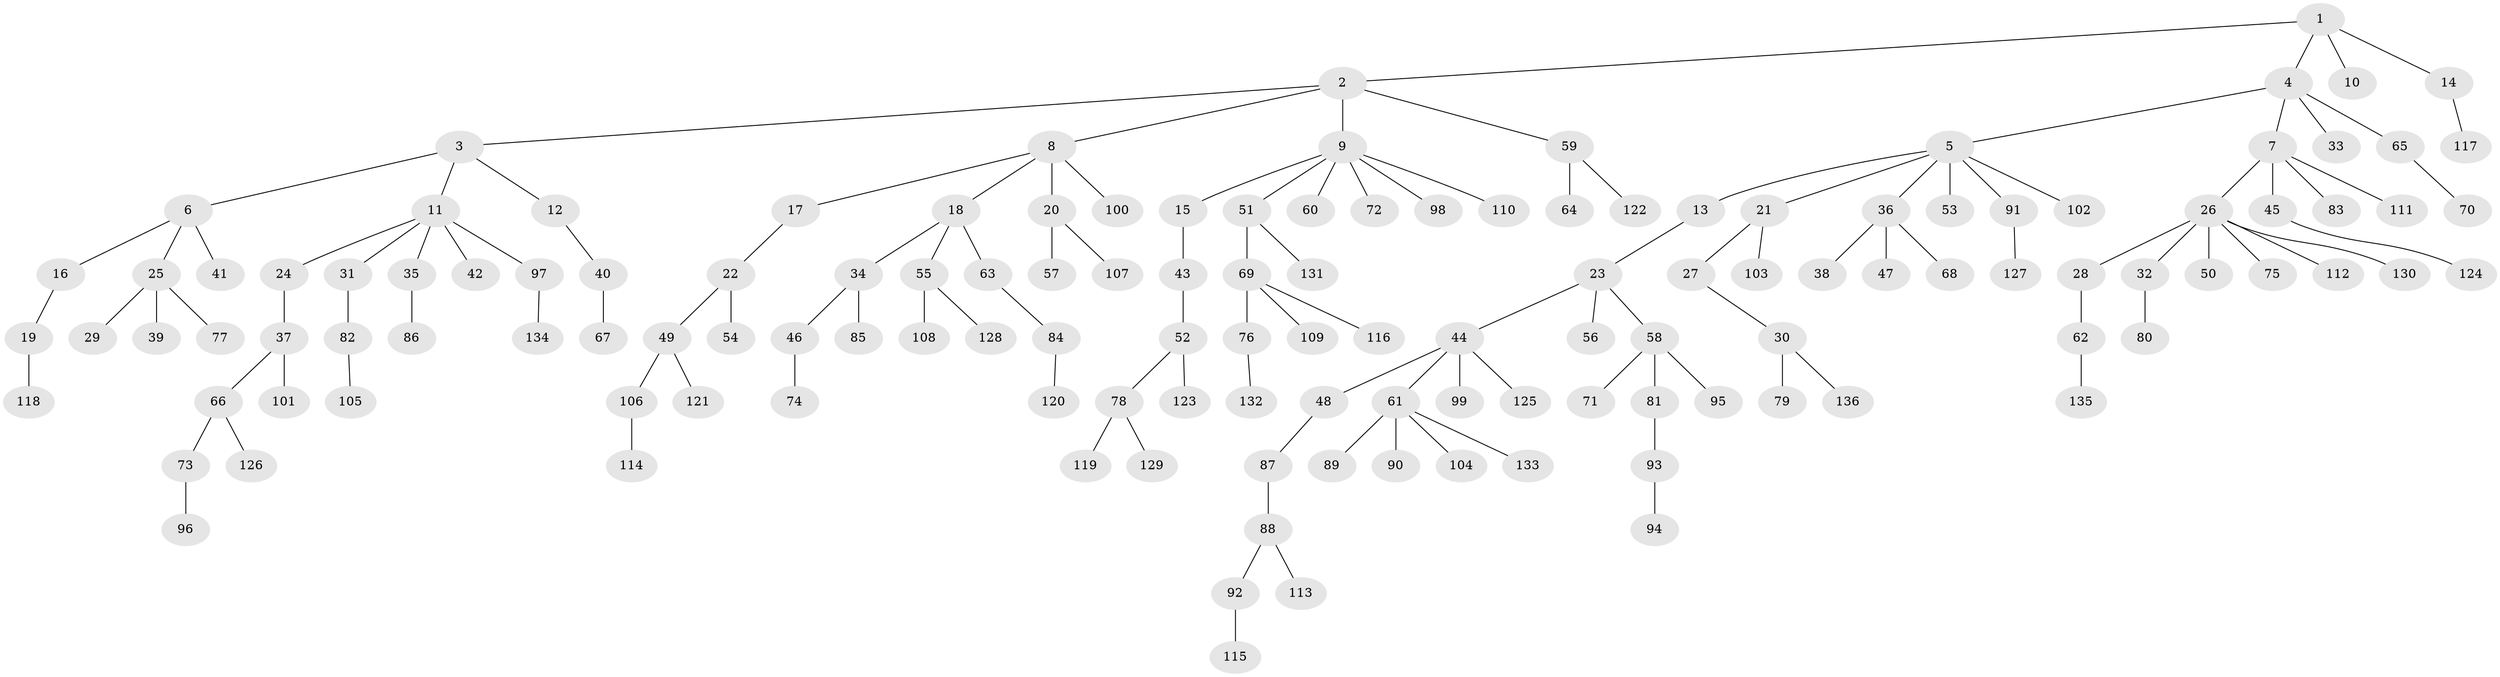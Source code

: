 // coarse degree distribution, {3: 0.08333333333333333, 10: 0.010416666666666666, 4: 0.07291666666666667, 5: 0.03125, 6: 0.041666666666666664, 1: 0.59375, 2: 0.16666666666666666}
// Generated by graph-tools (version 1.1) at 2025/24/03/03/25 07:24:04]
// undirected, 136 vertices, 135 edges
graph export_dot {
graph [start="1"]
  node [color=gray90,style=filled];
  1;
  2;
  3;
  4;
  5;
  6;
  7;
  8;
  9;
  10;
  11;
  12;
  13;
  14;
  15;
  16;
  17;
  18;
  19;
  20;
  21;
  22;
  23;
  24;
  25;
  26;
  27;
  28;
  29;
  30;
  31;
  32;
  33;
  34;
  35;
  36;
  37;
  38;
  39;
  40;
  41;
  42;
  43;
  44;
  45;
  46;
  47;
  48;
  49;
  50;
  51;
  52;
  53;
  54;
  55;
  56;
  57;
  58;
  59;
  60;
  61;
  62;
  63;
  64;
  65;
  66;
  67;
  68;
  69;
  70;
  71;
  72;
  73;
  74;
  75;
  76;
  77;
  78;
  79;
  80;
  81;
  82;
  83;
  84;
  85;
  86;
  87;
  88;
  89;
  90;
  91;
  92;
  93;
  94;
  95;
  96;
  97;
  98;
  99;
  100;
  101;
  102;
  103;
  104;
  105;
  106;
  107;
  108;
  109;
  110;
  111;
  112;
  113;
  114;
  115;
  116;
  117;
  118;
  119;
  120;
  121;
  122;
  123;
  124;
  125;
  126;
  127;
  128;
  129;
  130;
  131;
  132;
  133;
  134;
  135;
  136;
  1 -- 2;
  1 -- 4;
  1 -- 10;
  1 -- 14;
  2 -- 3;
  2 -- 8;
  2 -- 9;
  2 -- 59;
  3 -- 6;
  3 -- 11;
  3 -- 12;
  4 -- 5;
  4 -- 7;
  4 -- 33;
  4 -- 65;
  5 -- 13;
  5 -- 21;
  5 -- 36;
  5 -- 53;
  5 -- 91;
  5 -- 102;
  6 -- 16;
  6 -- 25;
  6 -- 41;
  7 -- 26;
  7 -- 45;
  7 -- 83;
  7 -- 111;
  8 -- 17;
  8 -- 18;
  8 -- 20;
  8 -- 100;
  9 -- 15;
  9 -- 51;
  9 -- 60;
  9 -- 72;
  9 -- 98;
  9 -- 110;
  11 -- 24;
  11 -- 31;
  11 -- 35;
  11 -- 42;
  11 -- 97;
  12 -- 40;
  13 -- 23;
  14 -- 117;
  15 -- 43;
  16 -- 19;
  17 -- 22;
  18 -- 34;
  18 -- 55;
  18 -- 63;
  19 -- 118;
  20 -- 57;
  20 -- 107;
  21 -- 27;
  21 -- 103;
  22 -- 49;
  22 -- 54;
  23 -- 44;
  23 -- 56;
  23 -- 58;
  24 -- 37;
  25 -- 29;
  25 -- 39;
  25 -- 77;
  26 -- 28;
  26 -- 32;
  26 -- 50;
  26 -- 75;
  26 -- 112;
  26 -- 130;
  27 -- 30;
  28 -- 62;
  30 -- 79;
  30 -- 136;
  31 -- 82;
  32 -- 80;
  34 -- 46;
  34 -- 85;
  35 -- 86;
  36 -- 38;
  36 -- 47;
  36 -- 68;
  37 -- 66;
  37 -- 101;
  40 -- 67;
  43 -- 52;
  44 -- 48;
  44 -- 61;
  44 -- 99;
  44 -- 125;
  45 -- 124;
  46 -- 74;
  48 -- 87;
  49 -- 106;
  49 -- 121;
  51 -- 69;
  51 -- 131;
  52 -- 78;
  52 -- 123;
  55 -- 108;
  55 -- 128;
  58 -- 71;
  58 -- 81;
  58 -- 95;
  59 -- 64;
  59 -- 122;
  61 -- 89;
  61 -- 90;
  61 -- 104;
  61 -- 133;
  62 -- 135;
  63 -- 84;
  65 -- 70;
  66 -- 73;
  66 -- 126;
  69 -- 76;
  69 -- 109;
  69 -- 116;
  73 -- 96;
  76 -- 132;
  78 -- 119;
  78 -- 129;
  81 -- 93;
  82 -- 105;
  84 -- 120;
  87 -- 88;
  88 -- 92;
  88 -- 113;
  91 -- 127;
  92 -- 115;
  93 -- 94;
  97 -- 134;
  106 -- 114;
}
